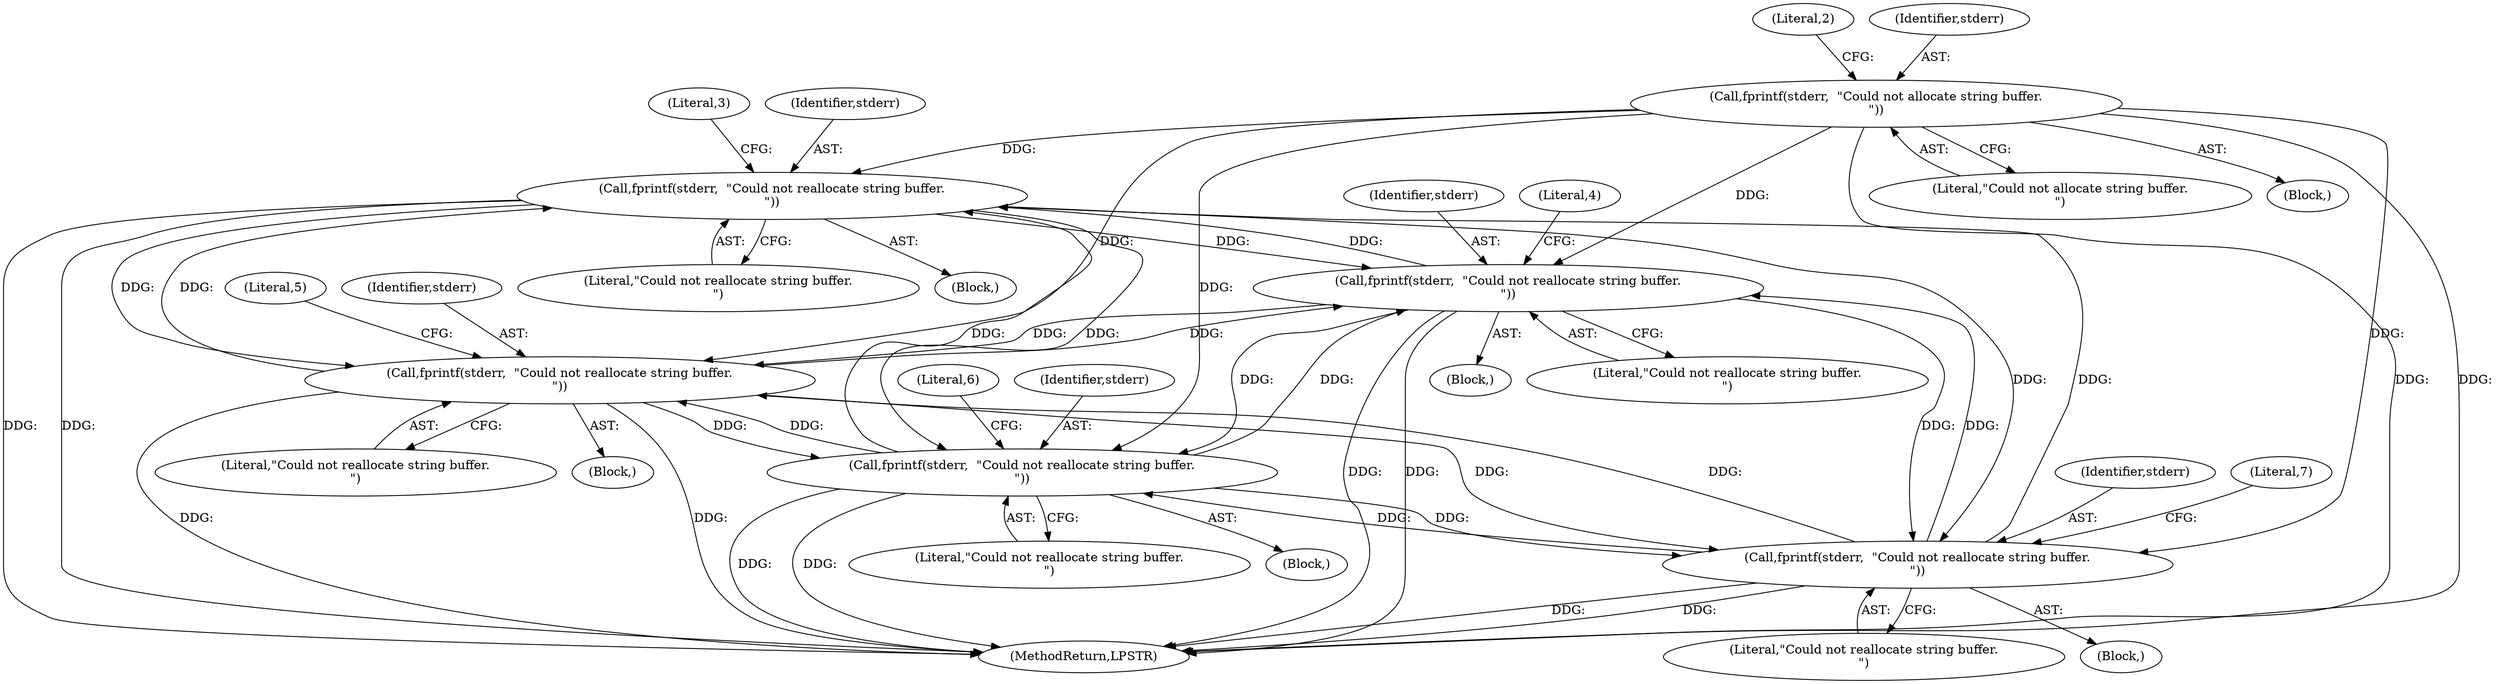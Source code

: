 digraph "0_FreeRDP_fc80ab45621bd966f70594c0b7393ec005a94007@API" {
"1000182" [label="(Call,fprintf(stderr,  \"Could not allocate string buffer.\n\"))"];
"1000245" [label="(Call,fprintf(stderr,  \"Could not reallocate string buffer.\n\"))"];
"1000307" [label="(Call,fprintf(stderr,  \"Could not reallocate string buffer.\n\"))"];
"1000361" [label="(Call,fprintf(stderr,  \"Could not reallocate string buffer.\n\"))"];
"1000431" [label="(Call,fprintf(stderr,  \"Could not reallocate string buffer.\n\"))"];
"1000501" [label="(Call,fprintf(stderr,  \"Could not reallocate string buffer.\n\"))"];
"1000361" [label="(Call,fprintf(stderr,  \"Could not reallocate string buffer.\n\"))"];
"1000366" [label="(Literal,5)"];
"1000436" [label="(Literal,6)"];
"1000184" [label="(Literal,\"Could not allocate string buffer.\n\")"];
"1000309" [label="(Literal,\"Could not reallocate string buffer.\n\")"];
"1000247" [label="(Literal,\"Could not reallocate string buffer.\n\")"];
"1000433" [label="(Literal,\"Could not reallocate string buffer.\n\")"];
"1000182" [label="(Call,fprintf(stderr,  \"Could not allocate string buffer.\n\"))"];
"1000557" [label="(MethodReturn,LPSTR)"];
"1000503" [label="(Literal,\"Could not reallocate string buffer.\n\")"];
"1000187" [label="(Literal,2)"];
"1000250" [label="(Literal,3)"];
"1000183" [label="(Identifier,stderr)"];
"1000500" [label="(Block,)"];
"1000501" [label="(Call,fprintf(stderr,  \"Could not reallocate string buffer.\n\"))"];
"1000244" [label="(Block,)"];
"1000363" [label="(Literal,\"Could not reallocate string buffer.\n\")"];
"1000431" [label="(Call,fprintf(stderr,  \"Could not reallocate string buffer.\n\"))"];
"1000432" [label="(Identifier,stderr)"];
"1000306" [label="(Block,)"];
"1000245" [label="(Call,fprintf(stderr,  \"Could not reallocate string buffer.\n\"))"];
"1000502" [label="(Identifier,stderr)"];
"1000362" [label="(Identifier,stderr)"];
"1000312" [label="(Literal,4)"];
"1000430" [label="(Block,)"];
"1000360" [label="(Block,)"];
"1000308" [label="(Identifier,stderr)"];
"1000307" [label="(Call,fprintf(stderr,  \"Could not reallocate string buffer.\n\"))"];
"1000246" [label="(Identifier,stderr)"];
"1000506" [label="(Literal,7)"];
"1000181" [label="(Block,)"];
"1000182" -> "1000181"  [label="AST: "];
"1000182" -> "1000184"  [label="CFG: "];
"1000183" -> "1000182"  [label="AST: "];
"1000184" -> "1000182"  [label="AST: "];
"1000187" -> "1000182"  [label="CFG: "];
"1000182" -> "1000557"  [label="DDG: "];
"1000182" -> "1000557"  [label="DDG: "];
"1000182" -> "1000245"  [label="DDG: "];
"1000182" -> "1000307"  [label="DDG: "];
"1000182" -> "1000361"  [label="DDG: "];
"1000182" -> "1000431"  [label="DDG: "];
"1000182" -> "1000501"  [label="DDG: "];
"1000245" -> "1000244"  [label="AST: "];
"1000245" -> "1000247"  [label="CFG: "];
"1000246" -> "1000245"  [label="AST: "];
"1000247" -> "1000245"  [label="AST: "];
"1000250" -> "1000245"  [label="CFG: "];
"1000245" -> "1000557"  [label="DDG: "];
"1000245" -> "1000557"  [label="DDG: "];
"1000501" -> "1000245"  [label="DDG: "];
"1000431" -> "1000245"  [label="DDG: "];
"1000361" -> "1000245"  [label="DDG: "];
"1000307" -> "1000245"  [label="DDG: "];
"1000245" -> "1000307"  [label="DDG: "];
"1000245" -> "1000361"  [label="DDG: "];
"1000245" -> "1000431"  [label="DDG: "];
"1000245" -> "1000501"  [label="DDG: "];
"1000307" -> "1000306"  [label="AST: "];
"1000307" -> "1000309"  [label="CFG: "];
"1000308" -> "1000307"  [label="AST: "];
"1000309" -> "1000307"  [label="AST: "];
"1000312" -> "1000307"  [label="CFG: "];
"1000307" -> "1000557"  [label="DDG: "];
"1000307" -> "1000557"  [label="DDG: "];
"1000501" -> "1000307"  [label="DDG: "];
"1000431" -> "1000307"  [label="DDG: "];
"1000361" -> "1000307"  [label="DDG: "];
"1000307" -> "1000361"  [label="DDG: "];
"1000307" -> "1000431"  [label="DDG: "];
"1000307" -> "1000501"  [label="DDG: "];
"1000361" -> "1000360"  [label="AST: "];
"1000361" -> "1000363"  [label="CFG: "];
"1000362" -> "1000361"  [label="AST: "];
"1000363" -> "1000361"  [label="AST: "];
"1000366" -> "1000361"  [label="CFG: "];
"1000361" -> "1000557"  [label="DDG: "];
"1000361" -> "1000557"  [label="DDG: "];
"1000501" -> "1000361"  [label="DDG: "];
"1000431" -> "1000361"  [label="DDG: "];
"1000361" -> "1000431"  [label="DDG: "];
"1000361" -> "1000501"  [label="DDG: "];
"1000431" -> "1000430"  [label="AST: "];
"1000431" -> "1000433"  [label="CFG: "];
"1000432" -> "1000431"  [label="AST: "];
"1000433" -> "1000431"  [label="AST: "];
"1000436" -> "1000431"  [label="CFG: "];
"1000431" -> "1000557"  [label="DDG: "];
"1000431" -> "1000557"  [label="DDG: "];
"1000501" -> "1000431"  [label="DDG: "];
"1000431" -> "1000501"  [label="DDG: "];
"1000501" -> "1000500"  [label="AST: "];
"1000501" -> "1000503"  [label="CFG: "];
"1000502" -> "1000501"  [label="AST: "];
"1000503" -> "1000501"  [label="AST: "];
"1000506" -> "1000501"  [label="CFG: "];
"1000501" -> "1000557"  [label="DDG: "];
"1000501" -> "1000557"  [label="DDG: "];
}
